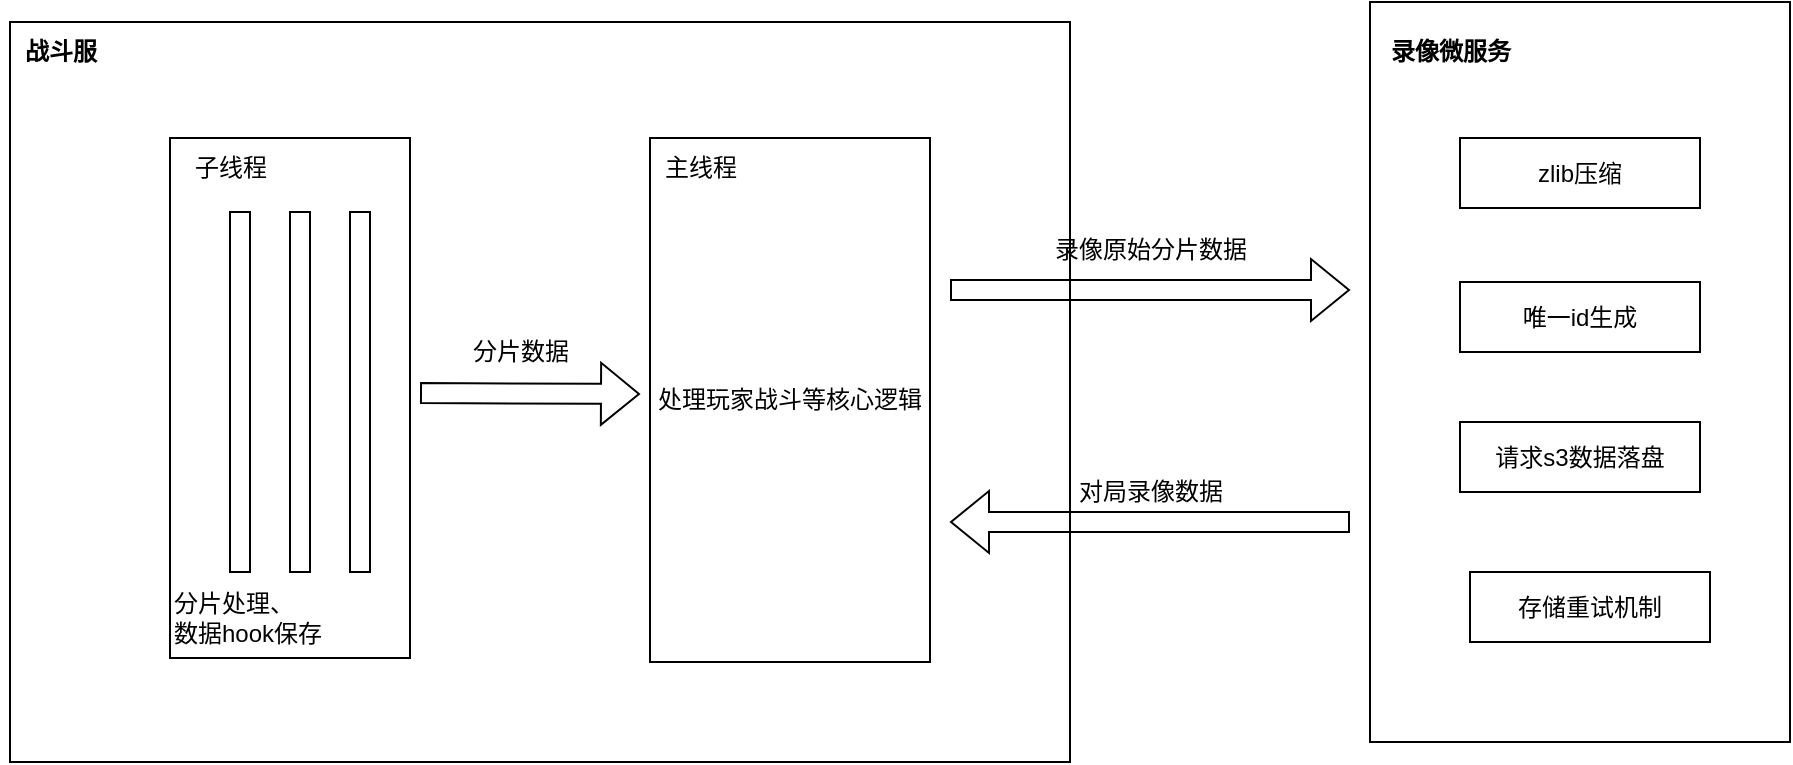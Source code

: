 <mxfile version="21.0.8" type="github">
  <diagram name="Page-1" id="13e1069c-82ec-6db2-03f1-153e76fe0fe0">
    <mxGraphModel dx="1127" dy="513" grid="1" gridSize="10" guides="1" tooltips="1" connect="1" arrows="1" fold="1" page="1" pageScale="1" pageWidth="1100" pageHeight="850" background="none" math="0" shadow="0">
      <root>
        <mxCell id="0" />
        <mxCell id="1" parent="0" />
        <mxCell id="3MUaswE4cRUnLZ2B58mU-1" value="" style="rounded=0;whiteSpace=wrap;html=1;" vertex="1" parent="1">
          <mxGeometry x="240" y="90" width="530" height="370" as="geometry" />
        </mxCell>
        <mxCell id="3MUaswE4cRUnLZ2B58mU-2" value="战斗服" style="text;html=1;align=center;verticalAlign=middle;resizable=0;points=[];autosize=1;strokeColor=none;fillColor=none;fontStyle=1" vertex="1" parent="1">
          <mxGeometry x="235" y="90" width="60" height="30" as="geometry" />
        </mxCell>
        <mxCell id="3MUaswE4cRUnLZ2B58mU-6" value="" style="rounded=0;whiteSpace=wrap;html=1;" vertex="1" parent="1">
          <mxGeometry x="320" y="148" width="120" height="260" as="geometry" />
        </mxCell>
        <mxCell id="3MUaswE4cRUnLZ2B58mU-3" value="" style="html=1;points=[];perimeter=orthogonalPerimeter;outlineConnect=0;targetShapes=umlLifeline;portConstraint=eastwest;newEdgeStyle={&quot;edgeStyle&quot;:&quot;elbowEdgeStyle&quot;,&quot;elbow&quot;:&quot;vertical&quot;,&quot;curved&quot;:0,&quot;rounded&quot;:0};" vertex="1" parent="1">
          <mxGeometry x="350" y="185" width="10" height="180" as="geometry" />
        </mxCell>
        <mxCell id="3MUaswE4cRUnLZ2B58mU-4" value="" style="html=1;points=[];perimeter=orthogonalPerimeter;outlineConnect=0;targetShapes=umlLifeline;portConstraint=eastwest;newEdgeStyle={&quot;edgeStyle&quot;:&quot;elbowEdgeStyle&quot;,&quot;elbow&quot;:&quot;vertical&quot;,&quot;curved&quot;:0,&quot;rounded&quot;:0};" vertex="1" parent="1">
          <mxGeometry x="380" y="185" width="10" height="180" as="geometry" />
        </mxCell>
        <mxCell id="3MUaswE4cRUnLZ2B58mU-5" value="" style="html=1;points=[];perimeter=orthogonalPerimeter;outlineConnect=0;targetShapes=umlLifeline;portConstraint=eastwest;newEdgeStyle={&quot;edgeStyle&quot;:&quot;elbowEdgeStyle&quot;,&quot;elbow&quot;:&quot;vertical&quot;,&quot;curved&quot;:0,&quot;rounded&quot;:0};" vertex="1" parent="1">
          <mxGeometry x="410" y="185" width="10" height="180" as="geometry" />
        </mxCell>
        <mxCell id="3MUaswE4cRUnLZ2B58mU-7" value="子线程" style="text;html=1;align=center;verticalAlign=middle;resizable=0;points=[];autosize=1;strokeColor=none;fillColor=none;" vertex="1" parent="1">
          <mxGeometry x="320" y="148" width="60" height="30" as="geometry" />
        </mxCell>
        <mxCell id="3MUaswE4cRUnLZ2B58mU-8" value="分片处理、&lt;br&gt;数据hook保存" style="text;html=1;align=left;verticalAlign=middle;resizable=0;points=[];autosize=1;strokeColor=none;fillColor=none;" vertex="1" parent="1">
          <mxGeometry x="320" y="368" width="100" height="40" as="geometry" />
        </mxCell>
        <mxCell id="3MUaswE4cRUnLZ2B58mU-9" value="处理玩家战斗等核心逻辑" style="rounded=0;whiteSpace=wrap;html=1;" vertex="1" parent="1">
          <mxGeometry x="560" y="148" width="140" height="262" as="geometry" />
        </mxCell>
        <mxCell id="3MUaswE4cRUnLZ2B58mU-13" value="" style="shape=flexArrow;endArrow=classic;html=1;rounded=0;" edge="1" parent="1">
          <mxGeometry width="50" height="50" relative="1" as="geometry">
            <mxPoint x="445" y="275.5" as="sourcePoint" />
            <mxPoint x="555" y="276" as="targetPoint" />
          </mxGeometry>
        </mxCell>
        <mxCell id="3MUaswE4cRUnLZ2B58mU-14" value="分片数据" style="text;html=1;align=center;verticalAlign=middle;resizable=0;points=[];autosize=1;strokeColor=none;fillColor=none;" vertex="1" parent="1">
          <mxGeometry x="460" y="240" width="70" height="30" as="geometry" />
        </mxCell>
        <mxCell id="3MUaswE4cRUnLZ2B58mU-16" value="" style="rounded=0;whiteSpace=wrap;html=1;" vertex="1" parent="1">
          <mxGeometry x="920" y="80" width="210" height="370" as="geometry" />
        </mxCell>
        <mxCell id="3MUaswE4cRUnLZ2B58mU-17" value="主线程" style="text;html=1;align=center;verticalAlign=middle;resizable=0;points=[];autosize=1;strokeColor=none;fillColor=none;" vertex="1" parent="1">
          <mxGeometry x="555" y="148" width="60" height="30" as="geometry" />
        </mxCell>
        <mxCell id="3MUaswE4cRUnLZ2B58mU-18" value="录像微服务" style="text;html=1;align=center;verticalAlign=middle;resizable=0;points=[];autosize=1;strokeColor=none;fillColor=none;fontStyle=1" vertex="1" parent="1">
          <mxGeometry x="920" y="90" width="80" height="30" as="geometry" />
        </mxCell>
        <mxCell id="3MUaswE4cRUnLZ2B58mU-19" value="zlib压缩" style="rounded=0;whiteSpace=wrap;html=1;" vertex="1" parent="1">
          <mxGeometry x="965" y="148" width="120" height="35" as="geometry" />
        </mxCell>
        <mxCell id="3MUaswE4cRUnLZ2B58mU-20" value="请求s3数据落盘" style="rounded=0;whiteSpace=wrap;html=1;" vertex="1" parent="1">
          <mxGeometry x="965" y="290" width="120" height="35" as="geometry" />
        </mxCell>
        <mxCell id="3MUaswE4cRUnLZ2B58mU-21" value="唯一id生成" style="rounded=0;whiteSpace=wrap;html=1;" vertex="1" parent="1">
          <mxGeometry x="965" y="220" width="120" height="35" as="geometry" />
        </mxCell>
        <mxCell id="3MUaswE4cRUnLZ2B58mU-22" value="存储重试机制" style="rounded=0;whiteSpace=wrap;html=1;" vertex="1" parent="1">
          <mxGeometry x="970" y="365" width="120" height="35" as="geometry" />
        </mxCell>
        <mxCell id="3MUaswE4cRUnLZ2B58mU-24" value="" style="shape=flexArrow;endArrow=classic;html=1;rounded=0;" edge="1" parent="1">
          <mxGeometry width="50" height="50" relative="1" as="geometry">
            <mxPoint x="710" y="224" as="sourcePoint" />
            <mxPoint x="910" y="224" as="targetPoint" />
          </mxGeometry>
        </mxCell>
        <mxCell id="3MUaswE4cRUnLZ2B58mU-25" value="录像原始分片数据" style="text;html=1;align=center;verticalAlign=middle;resizable=0;points=[];autosize=1;strokeColor=none;fillColor=none;" vertex="1" parent="1">
          <mxGeometry x="750" y="189" width="120" height="30" as="geometry" />
        </mxCell>
        <mxCell id="3MUaswE4cRUnLZ2B58mU-26" value="" style="shape=flexArrow;endArrow=classic;html=1;rounded=0;" edge="1" parent="1">
          <mxGeometry width="50" height="50" relative="1" as="geometry">
            <mxPoint x="910" y="340" as="sourcePoint" />
            <mxPoint x="710" y="340" as="targetPoint" />
          </mxGeometry>
        </mxCell>
        <mxCell id="3MUaswE4cRUnLZ2B58mU-27" value="对局录像数据" style="text;html=1;align=center;verticalAlign=middle;resizable=0;points=[];autosize=1;strokeColor=none;fillColor=none;" vertex="1" parent="1">
          <mxGeometry x="760" y="310" width="100" height="30" as="geometry" />
        </mxCell>
      </root>
    </mxGraphModel>
  </diagram>
</mxfile>
